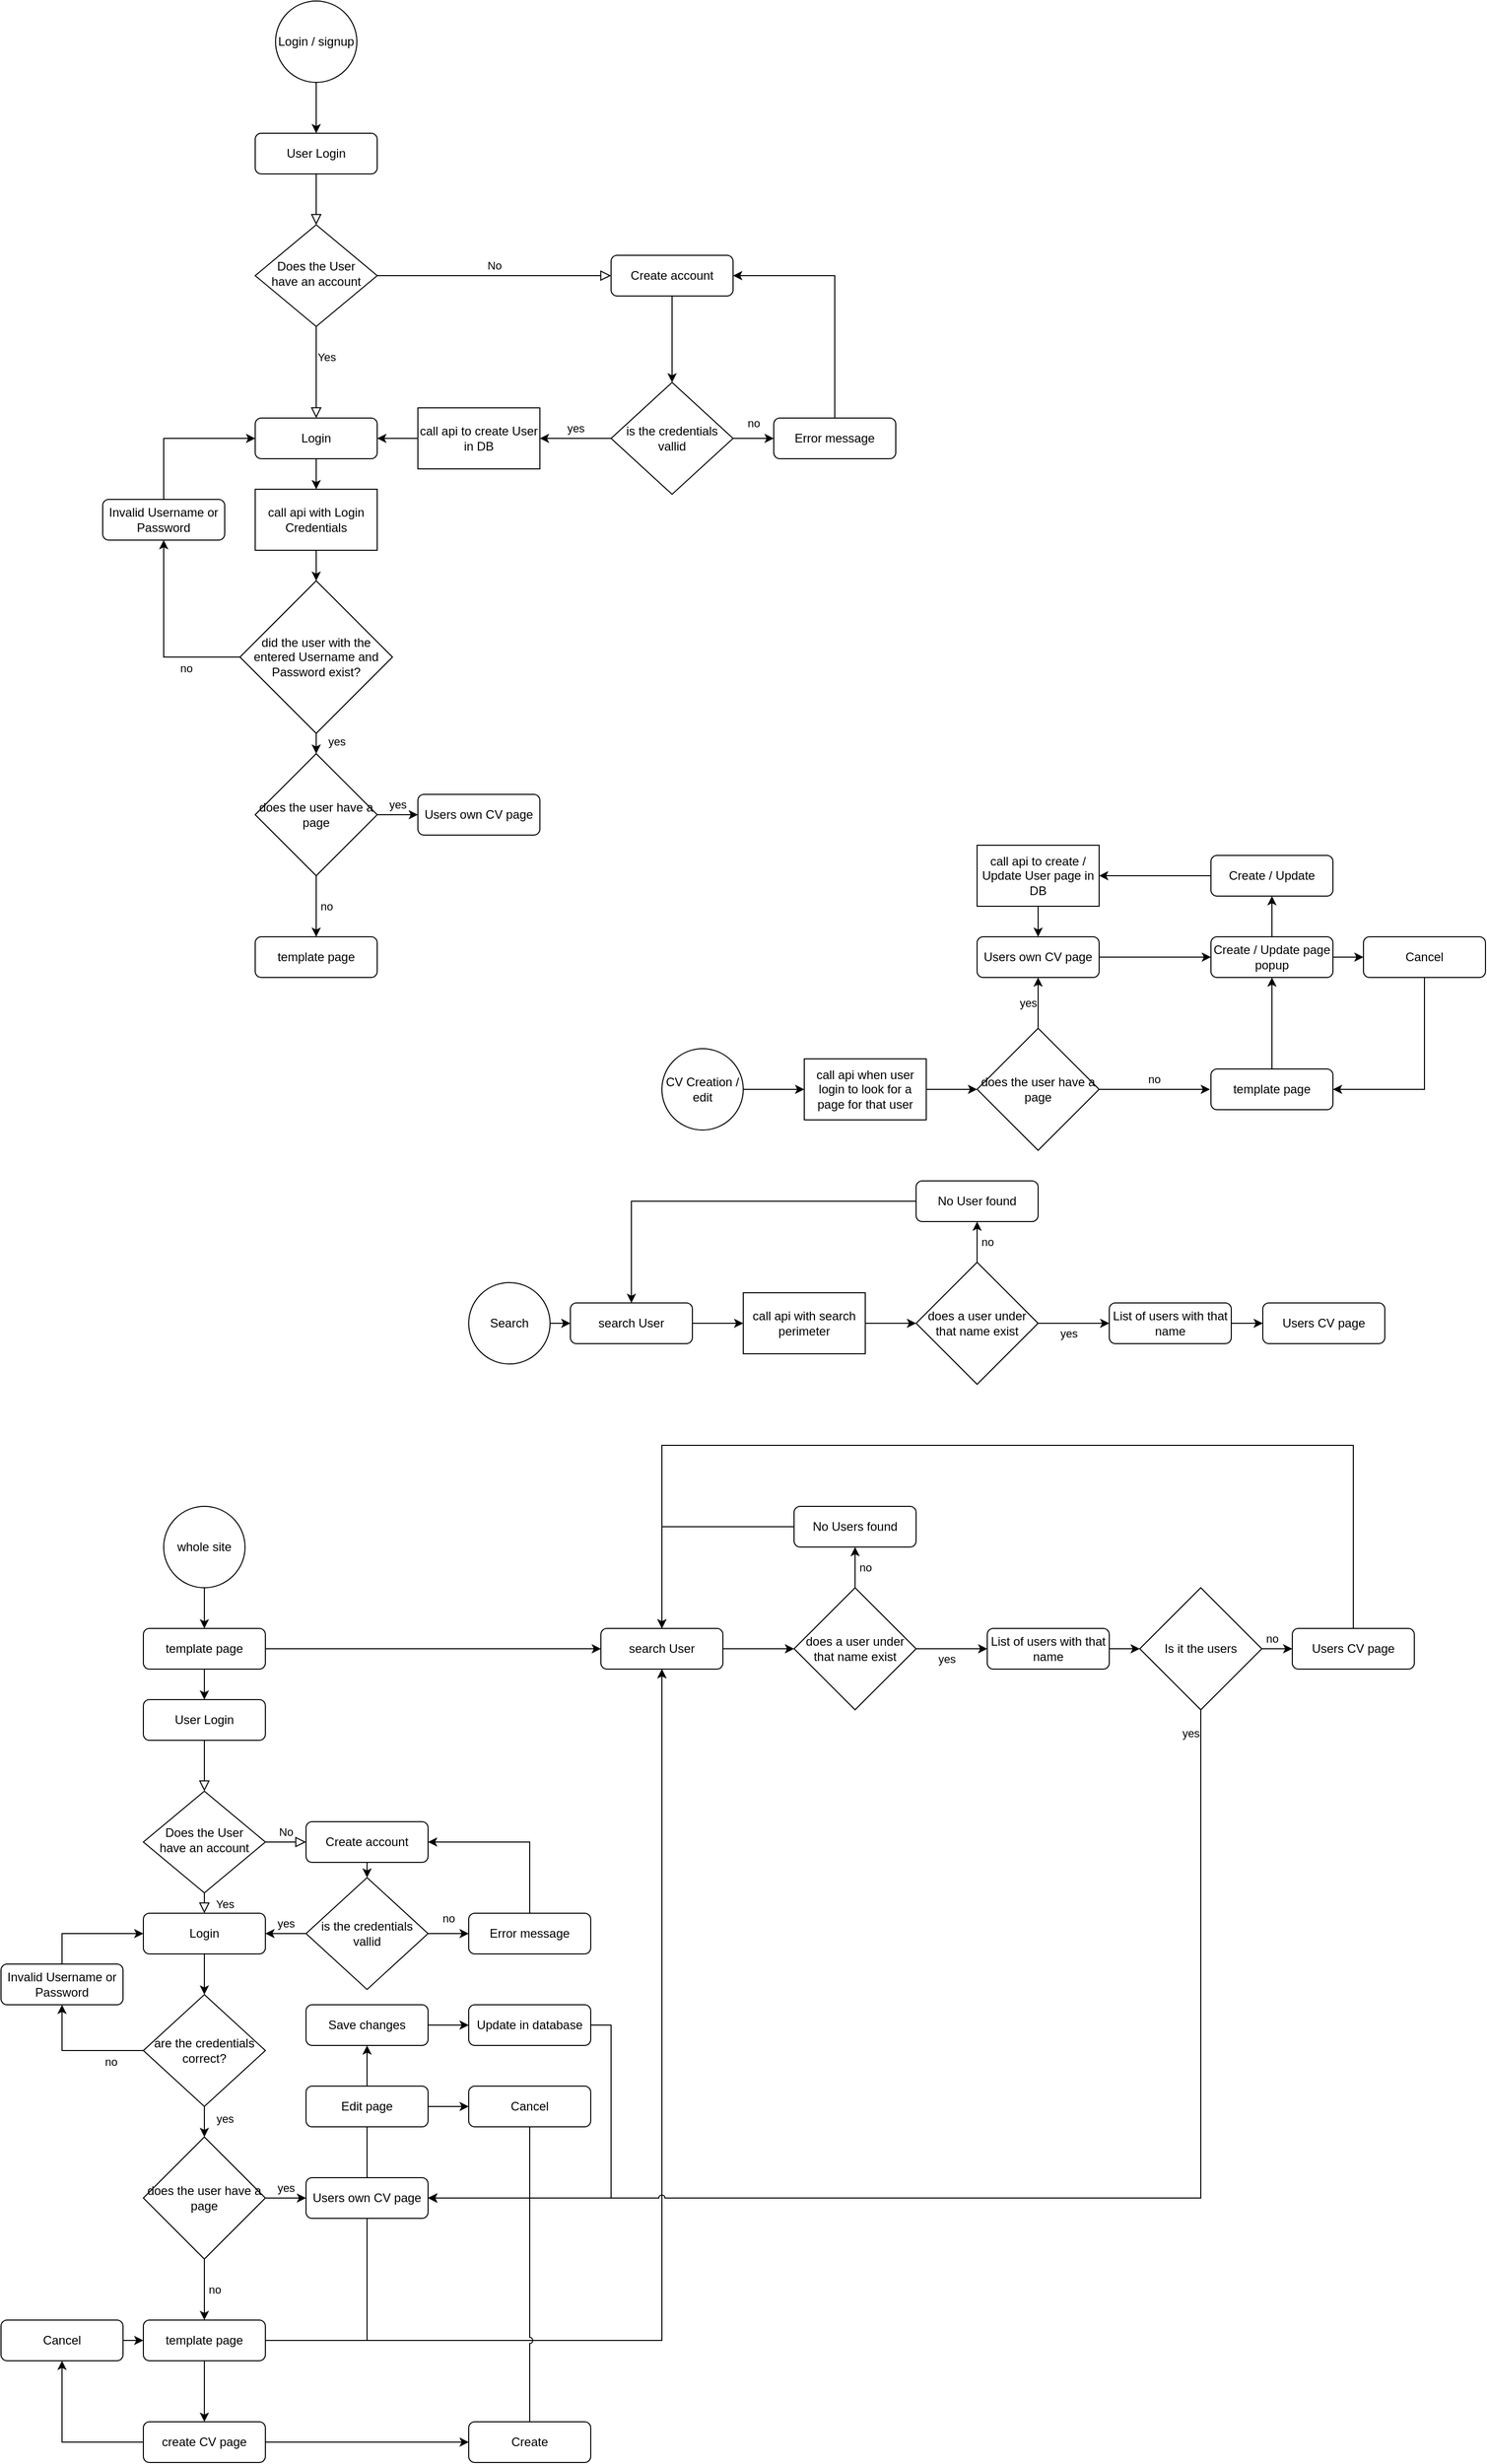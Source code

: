 <mxfile version="24.0.2" type="google">
  <diagram id="C5RBs43oDa-KdzZeNtuy" name="Page-1">
    <mxGraphModel dx="1211" dy="3004" grid="1" gridSize="10" guides="1" tooltips="1" connect="1" arrows="1" fold="1" page="1" pageScale="1" pageWidth="827" pageHeight="1169" math="0" shadow="0">
      <root>
        <mxCell id="WIyWlLk6GJQsqaUBKTNV-0" />
        <mxCell id="WIyWlLk6GJQsqaUBKTNV-1" parent="WIyWlLk6GJQsqaUBKTNV-0" />
        <mxCell id="WIyWlLk6GJQsqaUBKTNV-2" value="" style="rounded=0;html=1;jettySize=auto;orthogonalLoop=1;fontSize=11;endArrow=block;endFill=0;endSize=8;strokeWidth=1;shadow=0;labelBackgroundColor=none;edgeStyle=orthogonalEdgeStyle;" parent="WIyWlLk6GJQsqaUBKTNV-1" source="WIyWlLk6GJQsqaUBKTNV-3" target="WIyWlLk6GJQsqaUBKTNV-6" edge="1">
          <mxGeometry relative="1" as="geometry" />
        </mxCell>
        <mxCell id="WIyWlLk6GJQsqaUBKTNV-3" value="User Login" style="rounded=1;whiteSpace=wrap;html=1;fontSize=12;glass=0;strokeWidth=1;shadow=0;" parent="WIyWlLk6GJQsqaUBKTNV-1" vertex="1">
          <mxGeometry x="160" y="80" width="120" height="40" as="geometry" />
        </mxCell>
        <mxCell id="WIyWlLk6GJQsqaUBKTNV-4" value="Yes" style="rounded=0;html=1;jettySize=auto;orthogonalLoop=1;fontSize=11;endArrow=block;endFill=0;endSize=8;strokeWidth=1;shadow=0;labelBackgroundColor=none;edgeStyle=orthogonalEdgeStyle;" parent="WIyWlLk6GJQsqaUBKTNV-1" source="WIyWlLk6GJQsqaUBKTNV-6" edge="1">
          <mxGeometry y="20" relative="1" as="geometry">
            <mxPoint as="offset" />
            <mxPoint x="220" y="290" as="targetPoint" />
          </mxGeometry>
        </mxCell>
        <mxCell id="WIyWlLk6GJQsqaUBKTNV-5" value="No" style="edgeStyle=orthogonalEdgeStyle;rounded=0;html=1;jettySize=auto;orthogonalLoop=1;fontSize=11;endArrow=block;endFill=0;endSize=8;strokeWidth=1;shadow=0;labelBackgroundColor=none;" parent="WIyWlLk6GJQsqaUBKTNV-1" source="WIyWlLk6GJQsqaUBKTNV-6" target="WIyWlLk6GJQsqaUBKTNV-7" edge="1">
          <mxGeometry y="10" relative="1" as="geometry">
            <mxPoint as="offset" />
          </mxGeometry>
        </mxCell>
        <mxCell id="WIyWlLk6GJQsqaUBKTNV-6" value="Does the User&lt;div&gt;have an account&lt;/div&gt;" style="rhombus;whiteSpace=wrap;html=1;shadow=0;fontFamily=Helvetica;fontSize=12;align=center;strokeWidth=1;spacing=6;spacingTop=-4;" parent="WIyWlLk6GJQsqaUBKTNV-1" vertex="1">
          <mxGeometry x="160" y="170" width="120" height="100" as="geometry" />
        </mxCell>
        <mxCell id="yaYKkfdY-jvWyKNpZxuY-5" style="edgeStyle=orthogonalEdgeStyle;rounded=0;orthogonalLoop=1;jettySize=auto;html=1;exitX=0.5;exitY=1;exitDx=0;exitDy=0;entryX=0.5;entryY=0;entryDx=0;entryDy=0;" parent="WIyWlLk6GJQsqaUBKTNV-1" source="WIyWlLk6GJQsqaUBKTNV-7" target="yaYKkfdY-jvWyKNpZxuY-4" edge="1">
          <mxGeometry relative="1" as="geometry" />
        </mxCell>
        <mxCell id="WIyWlLk6GJQsqaUBKTNV-7" value="Create account" style="rounded=1;whiteSpace=wrap;html=1;fontSize=12;glass=0;strokeWidth=1;shadow=0;" parent="WIyWlLk6GJQsqaUBKTNV-1" vertex="1">
          <mxGeometry x="320" y="200" width="120" height="40" as="geometry" />
        </mxCell>
        <mxCell id="-sRBkVnqVRmcKS87IUBA-3" style="edgeStyle=orthogonalEdgeStyle;rounded=0;orthogonalLoop=1;jettySize=auto;html=1;exitX=0.5;exitY=1;exitDx=0;exitDy=0;entryX=0.5;entryY=0;entryDx=0;entryDy=0;" parent="WIyWlLk6GJQsqaUBKTNV-1" source="WIyWlLk6GJQsqaUBKTNV-11" target="-sRBkVnqVRmcKS87IUBA-2" edge="1">
          <mxGeometry relative="1" as="geometry" />
        </mxCell>
        <mxCell id="WIyWlLk6GJQsqaUBKTNV-11" value="Login" style="rounded=1;whiteSpace=wrap;html=1;fontSize=12;glass=0;strokeWidth=1;shadow=0;" parent="WIyWlLk6GJQsqaUBKTNV-1" vertex="1">
          <mxGeometry x="160" y="290" width="120" height="40" as="geometry" />
        </mxCell>
        <mxCell id="-sRBkVnqVRmcKS87IUBA-4" style="edgeStyle=orthogonalEdgeStyle;rounded=0;orthogonalLoop=1;jettySize=auto;html=1;exitX=0;exitY=0.5;exitDx=0;exitDy=0;entryX=0.5;entryY=1;entryDx=0;entryDy=0;" parent="WIyWlLk6GJQsqaUBKTNV-1" source="-sRBkVnqVRmcKS87IUBA-2" target="yaYKkfdY-jvWyKNpZxuY-1" edge="1">
          <mxGeometry relative="1" as="geometry">
            <mxPoint x="110" y="425" as="targetPoint" />
          </mxGeometry>
        </mxCell>
        <mxCell id="yaYKkfdY-jvWyKNpZxuY-0" value="no" style="edgeLabel;html=1;align=center;verticalAlign=middle;resizable=0;points=[];" parent="-sRBkVnqVRmcKS87IUBA-4" connectable="0" vertex="1">
          <mxGeometry x="-0.368" y="-3" relative="1" as="geometry">
            <mxPoint x="7" y="14" as="offset" />
          </mxGeometry>
        </mxCell>
        <mxCell id="yaYKkfdY-jvWyKNpZxuY-10" style="edgeStyle=orthogonalEdgeStyle;rounded=0;orthogonalLoop=1;jettySize=auto;html=1;exitX=0.5;exitY=1;exitDx=0;exitDy=0;entryX=0.5;entryY=0;entryDx=0;entryDy=0;" parent="WIyWlLk6GJQsqaUBKTNV-1" source="-sRBkVnqVRmcKS87IUBA-2" target="yaYKkfdY-jvWyKNpZxuY-9" edge="1">
          <mxGeometry relative="1" as="geometry" />
        </mxCell>
        <mxCell id="yaYKkfdY-jvWyKNpZxuY-11" value="yes" style="edgeLabel;html=1;align=center;verticalAlign=middle;resizable=0;points=[];" parent="yaYKkfdY-jvWyKNpZxuY-10" connectable="0" vertex="1">
          <mxGeometry x="-0.2" y="2" relative="1" as="geometry">
            <mxPoint x="18" as="offset" />
          </mxGeometry>
        </mxCell>
        <mxCell id="-sRBkVnqVRmcKS87IUBA-2" value="are the credentials correct?" style="rhombus;whiteSpace=wrap;html=1;" parent="WIyWlLk6GJQsqaUBKTNV-1" vertex="1">
          <mxGeometry x="160" y="370" width="120" height="110" as="geometry" />
        </mxCell>
        <mxCell id="yaYKkfdY-jvWyKNpZxuY-2" style="edgeStyle=orthogonalEdgeStyle;rounded=0;orthogonalLoop=1;jettySize=auto;html=1;exitX=0.5;exitY=0;exitDx=0;exitDy=0;entryX=0;entryY=0.5;entryDx=0;entryDy=0;" parent="WIyWlLk6GJQsqaUBKTNV-1" source="yaYKkfdY-jvWyKNpZxuY-1" target="WIyWlLk6GJQsqaUBKTNV-11" edge="1">
          <mxGeometry relative="1" as="geometry" />
        </mxCell>
        <mxCell id="yaYKkfdY-jvWyKNpZxuY-1" value="Invalid Username or Password" style="rounded=1;whiteSpace=wrap;html=1;fontSize=12;glass=0;strokeWidth=1;shadow=0;" parent="WIyWlLk6GJQsqaUBKTNV-1" vertex="1">
          <mxGeometry x="20" y="340" width="120" height="40" as="geometry" />
        </mxCell>
        <mxCell id="yaYKkfdY-jvWyKNpZxuY-7" style="edgeStyle=orthogonalEdgeStyle;rounded=0;orthogonalLoop=1;jettySize=auto;html=1;exitX=0.5;exitY=0;exitDx=0;exitDy=0;entryX=1;entryY=0.5;entryDx=0;entryDy=0;" parent="WIyWlLk6GJQsqaUBKTNV-1" source="yaYKkfdY-jvWyKNpZxuY-3" target="WIyWlLk6GJQsqaUBKTNV-7" edge="1">
          <mxGeometry relative="1" as="geometry" />
        </mxCell>
        <mxCell id="yaYKkfdY-jvWyKNpZxuY-3" value="Error message" style="rounded=1;whiteSpace=wrap;html=1;fontSize=12;glass=0;strokeWidth=1;shadow=0;" parent="WIyWlLk6GJQsqaUBKTNV-1" vertex="1">
          <mxGeometry x="480" y="290" width="120" height="40" as="geometry" />
        </mxCell>
        <mxCell id="yaYKkfdY-jvWyKNpZxuY-6" value="no" style="edgeStyle=orthogonalEdgeStyle;rounded=0;orthogonalLoop=1;jettySize=auto;html=1;exitX=1;exitY=0.5;exitDx=0;exitDy=0;entryX=0;entryY=0.5;entryDx=0;entryDy=0;" parent="WIyWlLk6GJQsqaUBKTNV-1" source="yaYKkfdY-jvWyKNpZxuY-4" target="yaYKkfdY-jvWyKNpZxuY-3" edge="1">
          <mxGeometry y="15" relative="1" as="geometry">
            <mxPoint as="offset" />
          </mxGeometry>
        </mxCell>
        <mxCell id="yaYKkfdY-jvWyKNpZxuY-8" value="yes" style="edgeStyle=orthogonalEdgeStyle;rounded=0;orthogonalLoop=1;jettySize=auto;html=1;exitX=0;exitY=0.5;exitDx=0;exitDy=0;entryX=1;entryY=0.5;entryDx=0;entryDy=0;" parent="WIyWlLk6GJQsqaUBKTNV-1" source="yaYKkfdY-jvWyKNpZxuY-4" target="WIyWlLk6GJQsqaUBKTNV-11" edge="1">
          <mxGeometry y="-10" relative="1" as="geometry">
            <mxPoint as="offset" />
          </mxGeometry>
        </mxCell>
        <mxCell id="yaYKkfdY-jvWyKNpZxuY-4" value="is the credentials vallid" style="rhombus;whiteSpace=wrap;html=1;" parent="WIyWlLk6GJQsqaUBKTNV-1" vertex="1">
          <mxGeometry x="320" y="255" width="120" height="110" as="geometry" />
        </mxCell>
        <mxCell id="yaYKkfdY-jvWyKNpZxuY-13" value="no" style="edgeStyle=orthogonalEdgeStyle;rounded=0;orthogonalLoop=1;jettySize=auto;html=1;exitX=0.5;exitY=1;exitDx=0;exitDy=0;entryX=0.5;entryY=0;entryDx=0;entryDy=0;" parent="WIyWlLk6GJQsqaUBKTNV-1" source="yaYKkfdY-jvWyKNpZxuY-9" target="yaYKkfdY-jvWyKNpZxuY-12" edge="1">
          <mxGeometry y="10" relative="1" as="geometry">
            <mxPoint as="offset" />
          </mxGeometry>
        </mxCell>
        <mxCell id="yaYKkfdY-jvWyKNpZxuY-15" value="yes" style="edgeStyle=orthogonalEdgeStyle;rounded=0;orthogonalLoop=1;jettySize=auto;html=1;exitX=1;exitY=0.5;exitDx=0;exitDy=0;entryX=0;entryY=0.5;entryDx=0;entryDy=0;" parent="WIyWlLk6GJQsqaUBKTNV-1" source="yaYKkfdY-jvWyKNpZxuY-9" target="yaYKkfdY-jvWyKNpZxuY-14" edge="1">
          <mxGeometry y="10" relative="1" as="geometry">
            <mxPoint as="offset" />
          </mxGeometry>
        </mxCell>
        <mxCell id="yaYKkfdY-jvWyKNpZxuY-9" value="does the user have a page" style="rhombus;whiteSpace=wrap;html=1;" parent="WIyWlLk6GJQsqaUBKTNV-1" vertex="1">
          <mxGeometry x="160" y="510" width="120" height="120" as="geometry" />
        </mxCell>
        <mxCell id="yaYKkfdY-jvWyKNpZxuY-25" style="edgeStyle=orthogonalEdgeStyle;rounded=0;orthogonalLoop=1;jettySize=auto;html=1;exitX=1;exitY=0.5;exitDx=0;exitDy=0;entryX=0.5;entryY=1;entryDx=0;entryDy=0;" parent="WIyWlLk6GJQsqaUBKTNV-1" source="yaYKkfdY-jvWyKNpZxuY-12" target="yaYKkfdY-jvWyKNpZxuY-18" edge="1">
          <mxGeometry relative="1" as="geometry">
            <mxPoint x="670" y="180" as="targetPoint" />
          </mxGeometry>
        </mxCell>
        <mxCell id="yaYKkfdY-jvWyKNpZxuY-44" style="edgeStyle=orthogonalEdgeStyle;rounded=0;orthogonalLoop=1;jettySize=auto;html=1;exitX=0.5;exitY=1;exitDx=0;exitDy=0;entryX=0.5;entryY=0;entryDx=0;entryDy=0;" parent="WIyWlLk6GJQsqaUBKTNV-1" source="yaYKkfdY-jvWyKNpZxuY-12" target="yaYKkfdY-jvWyKNpZxuY-43" edge="1">
          <mxGeometry relative="1" as="geometry" />
        </mxCell>
        <mxCell id="yaYKkfdY-jvWyKNpZxuY-12" value="template page" style="rounded=1;whiteSpace=wrap;html=1;fontSize=12;glass=0;strokeWidth=1;shadow=0;" parent="WIyWlLk6GJQsqaUBKTNV-1" vertex="1">
          <mxGeometry x="160" y="690" width="120" height="40" as="geometry" />
        </mxCell>
        <mxCell id="yaYKkfdY-jvWyKNpZxuY-26" style="edgeStyle=orthogonalEdgeStyle;rounded=0;orthogonalLoop=1;jettySize=auto;html=1;exitX=0.5;exitY=1;exitDx=0;exitDy=0;entryX=0.5;entryY=1;entryDx=0;entryDy=0;" parent="WIyWlLk6GJQsqaUBKTNV-1" source="yaYKkfdY-jvWyKNpZxuY-14" target="yaYKkfdY-jvWyKNpZxuY-18" edge="1">
          <mxGeometry relative="1" as="geometry">
            <Array as="points">
              <mxPoint x="380" y="710" />
              <mxPoint x="670" y="710" />
            </Array>
          </mxGeometry>
        </mxCell>
        <mxCell id="yaYKkfdY-jvWyKNpZxuY-32" style="edgeStyle=orthogonalEdgeStyle;rounded=0;orthogonalLoop=1;jettySize=auto;html=1;exitX=0.5;exitY=0;exitDx=0;exitDy=0;" parent="WIyWlLk6GJQsqaUBKTNV-1" source="yaYKkfdY-jvWyKNpZxuY-14" edge="1">
          <mxGeometry relative="1" as="geometry">
            <mxPoint x="380" y="490" as="targetPoint" />
          </mxGeometry>
        </mxCell>
        <mxCell id="yaYKkfdY-jvWyKNpZxuY-14" value="Users own CV page" style="rounded=1;whiteSpace=wrap;html=1;fontSize=12;glass=0;strokeWidth=1;shadow=0;" parent="WIyWlLk6GJQsqaUBKTNV-1" vertex="1">
          <mxGeometry x="320" y="550" width="120" height="40" as="geometry" />
        </mxCell>
        <mxCell id="yaYKkfdY-jvWyKNpZxuY-17" style="edgeStyle=orthogonalEdgeStyle;rounded=0;orthogonalLoop=1;jettySize=auto;html=1;exitX=0.5;exitY=1;exitDx=0;exitDy=0;entryX=0.5;entryY=0;entryDx=0;entryDy=0;" parent="WIyWlLk6GJQsqaUBKTNV-1" source="yaYKkfdY-jvWyKNpZxuY-16" target="WIyWlLk6GJQsqaUBKTNV-3" edge="1">
          <mxGeometry relative="1" as="geometry" />
        </mxCell>
        <mxCell id="yaYKkfdY-jvWyKNpZxuY-19" style="edgeStyle=orthogonalEdgeStyle;rounded=0;orthogonalLoop=1;jettySize=auto;html=1;exitX=1;exitY=0.5;exitDx=0;exitDy=0;entryX=0;entryY=0.5;entryDx=0;entryDy=0;" parent="WIyWlLk6GJQsqaUBKTNV-1" source="yaYKkfdY-jvWyKNpZxuY-16" target="yaYKkfdY-jvWyKNpZxuY-18" edge="1">
          <mxGeometry relative="1" as="geometry" />
        </mxCell>
        <mxCell id="yaYKkfdY-jvWyKNpZxuY-16" value="template page" style="rounded=1;whiteSpace=wrap;html=1;fontSize=12;glass=0;strokeWidth=1;shadow=0;" parent="WIyWlLk6GJQsqaUBKTNV-1" vertex="1">
          <mxGeometry x="160" y="10" width="120" height="40" as="geometry" />
        </mxCell>
        <mxCell id="yaYKkfdY-jvWyKNpZxuY-21" style="edgeStyle=orthogonalEdgeStyle;rounded=0;orthogonalLoop=1;jettySize=auto;html=1;exitX=1;exitY=0.5;exitDx=0;exitDy=0;entryX=0;entryY=0.5;entryDx=0;entryDy=0;" parent="WIyWlLk6GJQsqaUBKTNV-1" source="yaYKkfdY-jvWyKNpZxuY-18" target="yaYKkfdY-jvWyKNpZxuY-20" edge="1">
          <mxGeometry relative="1" as="geometry" />
        </mxCell>
        <mxCell id="yaYKkfdY-jvWyKNpZxuY-18" value="search User" style="rounded=1;whiteSpace=wrap;html=1;fontSize=12;glass=0;strokeWidth=1;shadow=0;" parent="WIyWlLk6GJQsqaUBKTNV-1" vertex="1">
          <mxGeometry x="610" y="10" width="120" height="40" as="geometry" />
        </mxCell>
        <mxCell id="yaYKkfdY-jvWyKNpZxuY-23" value="no" style="edgeStyle=orthogonalEdgeStyle;rounded=0;orthogonalLoop=1;jettySize=auto;html=1;exitX=0.5;exitY=0;exitDx=0;exitDy=0;entryX=0.5;entryY=1;entryDx=0;entryDy=0;" parent="WIyWlLk6GJQsqaUBKTNV-1" source="yaYKkfdY-jvWyKNpZxuY-20" target="yaYKkfdY-jvWyKNpZxuY-22" edge="1">
          <mxGeometry y="-10" relative="1" as="geometry">
            <mxPoint as="offset" />
          </mxGeometry>
        </mxCell>
        <mxCell id="yaYKkfdY-jvWyKNpZxuY-28" value="yes" style="edgeStyle=orthogonalEdgeStyle;rounded=0;orthogonalLoop=1;jettySize=auto;html=1;exitX=1;exitY=0.5;exitDx=0;exitDy=0;entryX=0;entryY=0.5;entryDx=0;entryDy=0;" parent="WIyWlLk6GJQsqaUBKTNV-1" source="yaYKkfdY-jvWyKNpZxuY-20" target="yaYKkfdY-jvWyKNpZxuY-27" edge="1">
          <mxGeometry x="-0.143" y="-10" relative="1" as="geometry">
            <mxPoint as="offset" />
          </mxGeometry>
        </mxCell>
        <mxCell id="yaYKkfdY-jvWyKNpZxuY-20" value="does a user under that name exist" style="rhombus;whiteSpace=wrap;html=1;" parent="WIyWlLk6GJQsqaUBKTNV-1" vertex="1">
          <mxGeometry x="800" y="-30" width="120" height="120" as="geometry" />
        </mxCell>
        <mxCell id="yaYKkfdY-jvWyKNpZxuY-24" style="edgeStyle=orthogonalEdgeStyle;rounded=0;orthogonalLoop=1;jettySize=auto;html=1;exitX=0;exitY=0.5;exitDx=0;exitDy=0;entryX=0.5;entryY=0;entryDx=0;entryDy=0;" parent="WIyWlLk6GJQsqaUBKTNV-1" source="yaYKkfdY-jvWyKNpZxuY-22" target="yaYKkfdY-jvWyKNpZxuY-18" edge="1">
          <mxGeometry relative="1" as="geometry" />
        </mxCell>
        <mxCell id="yaYKkfdY-jvWyKNpZxuY-22" value="No Users found" style="rounded=1;whiteSpace=wrap;html=1;fontSize=12;glass=0;strokeWidth=1;shadow=0;" parent="WIyWlLk6GJQsqaUBKTNV-1" vertex="1">
          <mxGeometry x="800" y="-110" width="120" height="40" as="geometry" />
        </mxCell>
        <mxCell id="yaYKkfdY-jvWyKNpZxuY-52" style="edgeStyle=orthogonalEdgeStyle;rounded=0;orthogonalLoop=1;jettySize=auto;html=1;exitX=1;exitY=0.5;exitDx=0;exitDy=0;entryX=0;entryY=0.5;entryDx=0;entryDy=0;" parent="WIyWlLk6GJQsqaUBKTNV-1" source="yaYKkfdY-jvWyKNpZxuY-27" target="yaYKkfdY-jvWyKNpZxuY-51" edge="1">
          <mxGeometry relative="1" as="geometry" />
        </mxCell>
        <mxCell id="yaYKkfdY-jvWyKNpZxuY-27" value="List of users with that name" style="rounded=1;whiteSpace=wrap;html=1;fontSize=12;glass=0;strokeWidth=1;shadow=0;" parent="WIyWlLk6GJQsqaUBKTNV-1" vertex="1">
          <mxGeometry x="990" y="10" width="120" height="40" as="geometry" />
        </mxCell>
        <mxCell id="yaYKkfdY-jvWyKNpZxuY-31" style="edgeStyle=orthogonalEdgeStyle;rounded=0;orthogonalLoop=1;jettySize=auto;html=1;exitX=0.5;exitY=0;exitDx=0;exitDy=0;entryX=0.5;entryY=0;entryDx=0;entryDy=0;" parent="WIyWlLk6GJQsqaUBKTNV-1" source="yaYKkfdY-jvWyKNpZxuY-29" target="yaYKkfdY-jvWyKNpZxuY-18" edge="1">
          <mxGeometry relative="1" as="geometry">
            <Array as="points">
              <mxPoint x="1350" y="-170" />
              <mxPoint x="670" y="-170" />
            </Array>
          </mxGeometry>
        </mxCell>
        <mxCell id="yaYKkfdY-jvWyKNpZxuY-29" value="Users CV page" style="rounded=1;whiteSpace=wrap;html=1;fontSize=12;glass=0;strokeWidth=1;shadow=0;" parent="WIyWlLk6GJQsqaUBKTNV-1" vertex="1">
          <mxGeometry x="1290" y="10" width="120" height="40" as="geometry" />
        </mxCell>
        <mxCell id="yaYKkfdY-jvWyKNpZxuY-35" style="edgeStyle=orthogonalEdgeStyle;rounded=0;orthogonalLoop=1;jettySize=auto;html=1;exitX=0.5;exitY=0;exitDx=0;exitDy=0;entryX=0.5;entryY=1;entryDx=0;entryDy=0;" parent="WIyWlLk6GJQsqaUBKTNV-1" source="yaYKkfdY-jvWyKNpZxuY-33" target="yaYKkfdY-jvWyKNpZxuY-34" edge="1">
          <mxGeometry relative="1" as="geometry" />
        </mxCell>
        <mxCell id="yaYKkfdY-jvWyKNpZxuY-41" style="edgeStyle=orthogonalEdgeStyle;rounded=0;orthogonalLoop=1;jettySize=auto;html=1;exitX=1;exitY=0.5;exitDx=0;exitDy=0;entryX=0;entryY=0.5;entryDx=0;entryDy=0;" parent="WIyWlLk6GJQsqaUBKTNV-1" source="yaYKkfdY-jvWyKNpZxuY-33" target="yaYKkfdY-jvWyKNpZxuY-39" edge="1">
          <mxGeometry relative="1" as="geometry" />
        </mxCell>
        <mxCell id="yaYKkfdY-jvWyKNpZxuY-33" value="Edit page" style="rounded=1;whiteSpace=wrap;html=1;fontSize=12;glass=0;strokeWidth=1;shadow=0;" parent="WIyWlLk6GJQsqaUBKTNV-1" vertex="1">
          <mxGeometry x="320" y="460" width="120" height="40" as="geometry" />
        </mxCell>
        <mxCell id="yaYKkfdY-jvWyKNpZxuY-36" style="edgeStyle=orthogonalEdgeStyle;rounded=0;orthogonalLoop=1;jettySize=auto;html=1;exitX=1;exitY=0.5;exitDx=0;exitDy=0;" parent="WIyWlLk6GJQsqaUBKTNV-1" source="yaYKkfdY-jvWyKNpZxuY-34" edge="1">
          <mxGeometry relative="1" as="geometry">
            <mxPoint x="480" y="400" as="targetPoint" />
          </mxGeometry>
        </mxCell>
        <mxCell id="yaYKkfdY-jvWyKNpZxuY-34" value="Save changes" style="rounded=1;whiteSpace=wrap;html=1;fontSize=12;glass=0;strokeWidth=1;shadow=0;" parent="WIyWlLk6GJQsqaUBKTNV-1" vertex="1">
          <mxGeometry x="320" y="380" width="120" height="40" as="geometry" />
        </mxCell>
        <mxCell id="yaYKkfdY-jvWyKNpZxuY-38" style="edgeStyle=orthogonalEdgeStyle;rounded=0;orthogonalLoop=1;jettySize=auto;html=1;exitX=1;exitY=0.5;exitDx=0;exitDy=0;entryX=1;entryY=0.5;entryDx=0;entryDy=0;" parent="WIyWlLk6GJQsqaUBKTNV-1" source="yaYKkfdY-jvWyKNpZxuY-37" target="yaYKkfdY-jvWyKNpZxuY-14" edge="1">
          <mxGeometry relative="1" as="geometry" />
        </mxCell>
        <mxCell id="yaYKkfdY-jvWyKNpZxuY-37" value="Update in database" style="rounded=1;whiteSpace=wrap;html=1;fontSize=12;glass=0;strokeWidth=1;shadow=0;" parent="WIyWlLk6GJQsqaUBKTNV-1" vertex="1">
          <mxGeometry x="480" y="380" width="120" height="40" as="geometry" />
        </mxCell>
        <mxCell id="yaYKkfdY-jvWyKNpZxuY-42" style="edgeStyle=orthogonalEdgeStyle;rounded=0;orthogonalLoop=1;jettySize=auto;html=1;exitX=0.5;exitY=1;exitDx=0;exitDy=0;entryX=1;entryY=0.5;entryDx=0;entryDy=0;" parent="WIyWlLk6GJQsqaUBKTNV-1" source="yaYKkfdY-jvWyKNpZxuY-39" target="yaYKkfdY-jvWyKNpZxuY-14" edge="1">
          <mxGeometry relative="1" as="geometry" />
        </mxCell>
        <mxCell id="yaYKkfdY-jvWyKNpZxuY-39" value="Cancel" style="rounded=1;whiteSpace=wrap;html=1;fontSize=12;glass=0;strokeWidth=1;shadow=0;" parent="WIyWlLk6GJQsqaUBKTNV-1" vertex="1">
          <mxGeometry x="480" y="460" width="120" height="40" as="geometry" />
        </mxCell>
        <mxCell id="yaYKkfdY-jvWyKNpZxuY-46" style="edgeStyle=orthogonalEdgeStyle;rounded=0;orthogonalLoop=1;jettySize=auto;html=1;exitX=0;exitY=0.5;exitDx=0;exitDy=0;entryX=0.5;entryY=1;entryDx=0;entryDy=0;" parent="WIyWlLk6GJQsqaUBKTNV-1" source="yaYKkfdY-jvWyKNpZxuY-43" target="yaYKkfdY-jvWyKNpZxuY-45" edge="1">
          <mxGeometry relative="1" as="geometry" />
        </mxCell>
        <mxCell id="yaYKkfdY-jvWyKNpZxuY-49" style="edgeStyle=orthogonalEdgeStyle;rounded=0;orthogonalLoop=1;jettySize=auto;html=1;exitX=1;exitY=0.5;exitDx=0;exitDy=0;entryX=0;entryY=0.5;entryDx=0;entryDy=0;" parent="WIyWlLk6GJQsqaUBKTNV-1" source="yaYKkfdY-jvWyKNpZxuY-43" target="yaYKkfdY-jvWyKNpZxuY-48" edge="1">
          <mxGeometry relative="1" as="geometry" />
        </mxCell>
        <mxCell id="yaYKkfdY-jvWyKNpZxuY-43" value="create CV page" style="rounded=1;whiteSpace=wrap;html=1;fontSize=12;glass=0;strokeWidth=1;shadow=0;" parent="WIyWlLk6GJQsqaUBKTNV-1" vertex="1">
          <mxGeometry x="160" y="790" width="120" height="40" as="geometry" />
        </mxCell>
        <mxCell id="yaYKkfdY-jvWyKNpZxuY-47" style="edgeStyle=orthogonalEdgeStyle;rounded=0;orthogonalLoop=1;jettySize=auto;html=1;exitX=1;exitY=0.5;exitDx=0;exitDy=0;entryX=0;entryY=0.5;entryDx=0;entryDy=0;" parent="WIyWlLk6GJQsqaUBKTNV-1" source="yaYKkfdY-jvWyKNpZxuY-45" target="yaYKkfdY-jvWyKNpZxuY-12" edge="1">
          <mxGeometry relative="1" as="geometry" />
        </mxCell>
        <mxCell id="yaYKkfdY-jvWyKNpZxuY-45" value="Cancel" style="rounded=1;whiteSpace=wrap;html=1;fontSize=12;glass=0;strokeWidth=1;shadow=0;" parent="WIyWlLk6GJQsqaUBKTNV-1" vertex="1">
          <mxGeometry x="20" y="690" width="120" height="40" as="geometry" />
        </mxCell>
        <mxCell id="yaYKkfdY-jvWyKNpZxuY-50" style="edgeStyle=orthogonalEdgeStyle;rounded=0;orthogonalLoop=1;jettySize=auto;html=1;exitX=0.5;exitY=0;exitDx=0;exitDy=0;entryX=1;entryY=0.5;entryDx=0;entryDy=0;curved=0;jumpStyle=arc;" parent="WIyWlLk6GJQsqaUBKTNV-1" source="yaYKkfdY-jvWyKNpZxuY-48" target="yaYKkfdY-jvWyKNpZxuY-14" edge="1">
          <mxGeometry relative="1" as="geometry" />
        </mxCell>
        <mxCell id="yaYKkfdY-jvWyKNpZxuY-48" value="Create" style="rounded=1;whiteSpace=wrap;html=1;fontSize=12;glass=0;strokeWidth=1;shadow=0;" parent="WIyWlLk6GJQsqaUBKTNV-1" vertex="1">
          <mxGeometry x="480" y="790" width="120" height="40" as="geometry" />
        </mxCell>
        <mxCell id="yaYKkfdY-jvWyKNpZxuY-53" value="no" style="edgeStyle=orthogonalEdgeStyle;rounded=0;orthogonalLoop=1;jettySize=auto;html=1;exitX=1;exitY=0.5;exitDx=0;exitDy=0;entryX=0;entryY=0.5;entryDx=0;entryDy=0;" parent="WIyWlLk6GJQsqaUBKTNV-1" source="yaYKkfdY-jvWyKNpZxuY-51" target="yaYKkfdY-jvWyKNpZxuY-29" edge="1">
          <mxGeometry x="-0.333" y="10" relative="1" as="geometry">
            <mxPoint as="offset" />
          </mxGeometry>
        </mxCell>
        <mxCell id="yaYKkfdY-jvWyKNpZxuY-54" style="edgeStyle=orthogonalEdgeStyle;rounded=0;orthogonalLoop=1;jettySize=auto;html=1;exitX=0.5;exitY=1;exitDx=0;exitDy=0;entryX=1;entryY=0.5;entryDx=0;entryDy=0;jumpStyle=arc;" parent="WIyWlLk6GJQsqaUBKTNV-1" source="yaYKkfdY-jvWyKNpZxuY-51" target="yaYKkfdY-jvWyKNpZxuY-14" edge="1">
          <mxGeometry relative="1" as="geometry" />
        </mxCell>
        <mxCell id="N3y4UAQbAQ7QxNH8p3J4-0" value="yes" style="edgeLabel;html=1;align=center;verticalAlign=middle;resizable=0;points=[];" parent="yaYKkfdY-jvWyKNpZxuY-54" connectable="0" vertex="1">
          <mxGeometry x="-0.963" y="-4" relative="1" as="geometry">
            <mxPoint x="-6" as="offset" />
          </mxGeometry>
        </mxCell>
        <mxCell id="yaYKkfdY-jvWyKNpZxuY-51" value="Is it the users" style="rhombus;whiteSpace=wrap;html=1;" parent="WIyWlLk6GJQsqaUBKTNV-1" vertex="1">
          <mxGeometry x="1140" y="-30" width="120" height="120" as="geometry" />
        </mxCell>
        <mxCell id="1vSe8MF5YM_5ud1emcCt-1" style="edgeStyle=orthogonalEdgeStyle;rounded=0;orthogonalLoop=1;jettySize=auto;html=1;exitX=0.5;exitY=1;exitDx=0;exitDy=0;entryX=0.5;entryY=0;entryDx=0;entryDy=0;" parent="WIyWlLk6GJQsqaUBKTNV-1" source="1vSe8MF5YM_5ud1emcCt-0" target="yaYKkfdY-jvWyKNpZxuY-16" edge="1">
          <mxGeometry relative="1" as="geometry" />
        </mxCell>
        <mxCell id="1vSe8MF5YM_5ud1emcCt-0" value="whole site" style="ellipse;whiteSpace=wrap;html=1;" parent="WIyWlLk6GJQsqaUBKTNV-1" vertex="1">
          <mxGeometry x="180" y="-110" width="80" height="80" as="geometry" />
        </mxCell>
        <mxCell id="FqBbY4PO7zHGRanGUinU-6" style="edgeStyle=orthogonalEdgeStyle;rounded=0;orthogonalLoop=1;jettySize=auto;html=1;exitX=1;exitY=0.5;exitDx=0;exitDy=0;entryX=0;entryY=0.5;entryDx=0;entryDy=0;" edge="1" parent="WIyWlLk6GJQsqaUBKTNV-1" source="FqBbY4PO7zHGRanGUinU-0" target="FqBbY4PO7zHGRanGUinU-5">
          <mxGeometry relative="1" as="geometry" />
        </mxCell>
        <mxCell id="FqBbY4PO7zHGRanGUinU-0" value="search User" style="rounded=1;whiteSpace=wrap;html=1;fontSize=12;glass=0;strokeWidth=1;shadow=0;" vertex="1" parent="WIyWlLk6GJQsqaUBKTNV-1">
          <mxGeometry x="580" y="-310" width="120" height="40" as="geometry" />
        </mxCell>
        <mxCell id="FqBbY4PO7zHGRanGUinU-2" style="edgeStyle=orthogonalEdgeStyle;rounded=0;orthogonalLoop=1;jettySize=auto;html=1;exitX=1;exitY=0.5;exitDx=0;exitDy=0;entryX=0;entryY=0.5;entryDx=0;entryDy=0;" edge="1" parent="WIyWlLk6GJQsqaUBKTNV-1" source="FqBbY4PO7zHGRanGUinU-1" target="FqBbY4PO7zHGRanGUinU-0">
          <mxGeometry relative="1" as="geometry" />
        </mxCell>
        <mxCell id="FqBbY4PO7zHGRanGUinU-1" value="Search" style="ellipse;whiteSpace=wrap;html=1;" vertex="1" parent="WIyWlLk6GJQsqaUBKTNV-1">
          <mxGeometry x="480" y="-330" width="80" height="80" as="geometry" />
        </mxCell>
        <mxCell id="FqBbY4PO7zHGRanGUinU-7" style="edgeStyle=orthogonalEdgeStyle;rounded=0;orthogonalLoop=1;jettySize=auto;html=1;exitX=1;exitY=0.5;exitDx=0;exitDy=0;entryX=0;entryY=0.5;entryDx=0;entryDy=0;" edge="1" parent="WIyWlLk6GJQsqaUBKTNV-1" source="FqBbY4PO7zHGRanGUinU-5" target="FqBbY4PO7zHGRanGUinU-13">
          <mxGeometry relative="1" as="geometry">
            <mxPoint x="910" y="-240" as="targetPoint" />
          </mxGeometry>
        </mxCell>
        <mxCell id="FqBbY4PO7zHGRanGUinU-5" value="call api with search perimeter" style="rounded=0;whiteSpace=wrap;html=1;" vertex="1" parent="WIyWlLk6GJQsqaUBKTNV-1">
          <mxGeometry x="750" y="-320" width="120" height="60" as="geometry" />
        </mxCell>
        <mxCell id="FqBbY4PO7zHGRanGUinU-10" style="edgeStyle=orthogonalEdgeStyle;rounded=0;orthogonalLoop=1;jettySize=auto;html=1;exitX=0;exitY=0.5;exitDx=0;exitDy=0;entryX=0.5;entryY=0;entryDx=0;entryDy=0;" edge="1" parent="WIyWlLk6GJQsqaUBKTNV-1" source="FqBbY4PO7zHGRanGUinU-14" target="FqBbY4PO7zHGRanGUinU-0">
          <mxGeometry relative="1" as="geometry">
            <mxPoint x="920.0" y="-420" as="sourcePoint" />
          </mxGeometry>
        </mxCell>
        <mxCell id="FqBbY4PO7zHGRanGUinU-11" value="no" style="edgeStyle=orthogonalEdgeStyle;rounded=0;orthogonalLoop=1;jettySize=auto;html=1;exitX=0.5;exitY=0;exitDx=0;exitDy=0;entryX=0.5;entryY=1;entryDx=0;entryDy=0;" edge="1" parent="WIyWlLk6GJQsqaUBKTNV-1" source="FqBbY4PO7zHGRanGUinU-13" target="FqBbY4PO7zHGRanGUinU-14">
          <mxGeometry y="-10" relative="1" as="geometry">
            <mxPoint as="offset" />
          </mxGeometry>
        </mxCell>
        <mxCell id="FqBbY4PO7zHGRanGUinU-12" value="yes" style="edgeStyle=orthogonalEdgeStyle;rounded=0;orthogonalLoop=1;jettySize=auto;html=1;exitX=1;exitY=0.5;exitDx=0;exitDy=0;entryX=0;entryY=0.5;entryDx=0;entryDy=0;" edge="1" parent="WIyWlLk6GJQsqaUBKTNV-1" source="FqBbY4PO7zHGRanGUinU-13" target="FqBbY4PO7zHGRanGUinU-16">
          <mxGeometry x="-0.143" y="-10" relative="1" as="geometry">
            <mxPoint as="offset" />
          </mxGeometry>
        </mxCell>
        <mxCell id="FqBbY4PO7zHGRanGUinU-13" value="does a user under that name exist" style="rhombus;whiteSpace=wrap;html=1;" vertex="1" parent="WIyWlLk6GJQsqaUBKTNV-1">
          <mxGeometry x="920" y="-350" width="120" height="120" as="geometry" />
        </mxCell>
        <mxCell id="FqBbY4PO7zHGRanGUinU-14" value="No User found" style="rounded=1;whiteSpace=wrap;html=1;fontSize=12;glass=0;strokeWidth=1;shadow=0;" vertex="1" parent="WIyWlLk6GJQsqaUBKTNV-1">
          <mxGeometry x="920" y="-430" width="120" height="40" as="geometry" />
        </mxCell>
        <mxCell id="FqBbY4PO7zHGRanGUinU-18" style="edgeStyle=orthogonalEdgeStyle;rounded=0;orthogonalLoop=1;jettySize=auto;html=1;exitX=1;exitY=0.5;exitDx=0;exitDy=0;entryX=0;entryY=0.5;entryDx=0;entryDy=0;" edge="1" parent="WIyWlLk6GJQsqaUBKTNV-1" source="FqBbY4PO7zHGRanGUinU-16" target="FqBbY4PO7zHGRanGUinU-17">
          <mxGeometry relative="1" as="geometry" />
        </mxCell>
        <mxCell id="FqBbY4PO7zHGRanGUinU-16" value="List of users with that name" style="rounded=1;whiteSpace=wrap;html=1;fontSize=12;glass=0;strokeWidth=1;shadow=0;" vertex="1" parent="WIyWlLk6GJQsqaUBKTNV-1">
          <mxGeometry x="1110" y="-310" width="120" height="40" as="geometry" />
        </mxCell>
        <mxCell id="FqBbY4PO7zHGRanGUinU-17" value="Users CV page" style="rounded=1;whiteSpace=wrap;html=1;fontSize=12;glass=0;strokeWidth=1;shadow=0;" vertex="1" parent="WIyWlLk6GJQsqaUBKTNV-1">
          <mxGeometry x="1261" y="-310" width="120" height="40" as="geometry" />
        </mxCell>
        <mxCell id="FqBbY4PO7zHGRanGUinU-19" value="" style="rounded=0;html=1;jettySize=auto;orthogonalLoop=1;fontSize=11;endArrow=block;endFill=0;endSize=8;strokeWidth=1;shadow=0;labelBackgroundColor=none;edgeStyle=orthogonalEdgeStyle;" edge="1" parent="WIyWlLk6GJQsqaUBKTNV-1" source="FqBbY4PO7zHGRanGUinU-20" target="FqBbY4PO7zHGRanGUinU-23">
          <mxGeometry relative="1" as="geometry" />
        </mxCell>
        <mxCell id="FqBbY4PO7zHGRanGUinU-20" value="User Login" style="rounded=1;whiteSpace=wrap;html=1;fontSize=12;glass=0;strokeWidth=1;shadow=0;" vertex="1" parent="WIyWlLk6GJQsqaUBKTNV-1">
          <mxGeometry x="270" y="-1460" width="120" height="40" as="geometry" />
        </mxCell>
        <mxCell id="FqBbY4PO7zHGRanGUinU-21" value="Yes" style="rounded=0;html=1;jettySize=auto;orthogonalLoop=1;fontSize=11;endArrow=block;endFill=0;endSize=8;strokeWidth=1;shadow=0;labelBackgroundColor=none;edgeStyle=orthogonalEdgeStyle;" edge="1" parent="WIyWlLk6GJQsqaUBKTNV-1" source="FqBbY4PO7zHGRanGUinU-23">
          <mxGeometry x="-0.337" y="10" relative="1" as="geometry">
            <mxPoint as="offset" />
            <mxPoint x="330" y="-1180" as="targetPoint" />
          </mxGeometry>
        </mxCell>
        <mxCell id="FqBbY4PO7zHGRanGUinU-22" value="No" style="edgeStyle=orthogonalEdgeStyle;rounded=0;html=1;jettySize=auto;orthogonalLoop=1;fontSize=11;endArrow=block;endFill=0;endSize=8;strokeWidth=1;shadow=0;labelBackgroundColor=none;" edge="1" parent="WIyWlLk6GJQsqaUBKTNV-1" source="FqBbY4PO7zHGRanGUinU-23" target="FqBbY4PO7zHGRanGUinU-25">
          <mxGeometry y="10" relative="1" as="geometry">
            <mxPoint as="offset" />
          </mxGeometry>
        </mxCell>
        <mxCell id="FqBbY4PO7zHGRanGUinU-23" value="Does the User&lt;div&gt;have an account&lt;/div&gt;" style="rhombus;whiteSpace=wrap;html=1;shadow=0;fontFamily=Helvetica;fontSize=12;align=center;strokeWidth=1;spacing=6;spacingTop=-4;" vertex="1" parent="WIyWlLk6GJQsqaUBKTNV-1">
          <mxGeometry x="270" y="-1370" width="120" height="100" as="geometry" />
        </mxCell>
        <mxCell id="FqBbY4PO7zHGRanGUinU-24" style="edgeStyle=orthogonalEdgeStyle;rounded=0;orthogonalLoop=1;jettySize=auto;html=1;exitX=0.5;exitY=1;exitDx=0;exitDy=0;entryX=0.5;entryY=0;entryDx=0;entryDy=0;" edge="1" parent="WIyWlLk6GJQsqaUBKTNV-1" source="FqBbY4PO7zHGRanGUinU-25" target="FqBbY4PO7zHGRanGUinU-39">
          <mxGeometry relative="1" as="geometry">
            <mxPoint x="680" y="-1365" as="targetPoint" />
          </mxGeometry>
        </mxCell>
        <mxCell id="FqBbY4PO7zHGRanGUinU-25" value="Create account" style="rounded=1;whiteSpace=wrap;html=1;fontSize=12;glass=0;strokeWidth=1;shadow=0;" vertex="1" parent="WIyWlLk6GJQsqaUBKTNV-1">
          <mxGeometry x="620" y="-1340" width="120" height="40" as="geometry" />
        </mxCell>
        <mxCell id="FqBbY4PO7zHGRanGUinU-60" style="edgeStyle=orthogonalEdgeStyle;rounded=0;orthogonalLoop=1;jettySize=auto;html=1;exitX=0.5;exitY=1;exitDx=0;exitDy=0;entryX=0.5;entryY=0;entryDx=0;entryDy=0;" edge="1" parent="WIyWlLk6GJQsqaUBKTNV-1" source="FqBbY4PO7zHGRanGUinU-27" target="FqBbY4PO7zHGRanGUinU-59">
          <mxGeometry relative="1" as="geometry" />
        </mxCell>
        <mxCell id="FqBbY4PO7zHGRanGUinU-27" value="Login" style="rounded=1;whiteSpace=wrap;html=1;fontSize=12;glass=0;strokeWidth=1;shadow=0;" vertex="1" parent="WIyWlLk6GJQsqaUBKTNV-1">
          <mxGeometry x="270" y="-1180" width="120" height="40" as="geometry" />
        </mxCell>
        <mxCell id="FqBbY4PO7zHGRanGUinU-28" style="edgeStyle=orthogonalEdgeStyle;rounded=0;orthogonalLoop=1;jettySize=auto;html=1;exitX=0;exitY=0.5;exitDx=0;exitDy=0;entryX=0.5;entryY=1;entryDx=0;entryDy=0;" edge="1" parent="WIyWlLk6GJQsqaUBKTNV-1" source="FqBbY4PO7zHGRanGUinU-32" target="FqBbY4PO7zHGRanGUinU-34">
          <mxGeometry relative="1" as="geometry">
            <mxPoint x="220" y="-1015" as="targetPoint" />
          </mxGeometry>
        </mxCell>
        <mxCell id="FqBbY4PO7zHGRanGUinU-29" value="no" style="edgeLabel;html=1;align=center;verticalAlign=middle;resizable=0;points=[];" connectable="0" vertex="1" parent="FqBbY4PO7zHGRanGUinU-28">
          <mxGeometry x="-0.368" y="-3" relative="1" as="geometry">
            <mxPoint x="7" y="14" as="offset" />
          </mxGeometry>
        </mxCell>
        <mxCell id="FqBbY4PO7zHGRanGUinU-30" style="edgeStyle=orthogonalEdgeStyle;rounded=0;orthogonalLoop=1;jettySize=auto;html=1;exitX=0.5;exitY=1;exitDx=0;exitDy=0;entryX=0.5;entryY=0;entryDx=0;entryDy=0;" edge="1" parent="WIyWlLk6GJQsqaUBKTNV-1" source="FqBbY4PO7zHGRanGUinU-32" target="FqBbY4PO7zHGRanGUinU-42">
          <mxGeometry relative="1" as="geometry">
            <mxPoint x="330" y="-840" as="sourcePoint" />
            <mxPoint x="450" y="-890" as="targetPoint" />
          </mxGeometry>
        </mxCell>
        <mxCell id="FqBbY4PO7zHGRanGUinU-31" value="yes" style="edgeLabel;html=1;align=center;verticalAlign=middle;resizable=0;points=[];" connectable="0" vertex="1" parent="FqBbY4PO7zHGRanGUinU-30">
          <mxGeometry x="-0.2" y="2" relative="1" as="geometry">
            <mxPoint x="18" as="offset" />
          </mxGeometry>
        </mxCell>
        <mxCell id="FqBbY4PO7zHGRanGUinU-32" value="did the user with the entered Username and Password exist?" style="rhombus;whiteSpace=wrap;html=1;" vertex="1" parent="WIyWlLk6GJQsqaUBKTNV-1">
          <mxGeometry x="255" y="-1020" width="150" height="150" as="geometry" />
        </mxCell>
        <mxCell id="FqBbY4PO7zHGRanGUinU-33" style="edgeStyle=orthogonalEdgeStyle;rounded=0;orthogonalLoop=1;jettySize=auto;html=1;exitX=0.5;exitY=0;exitDx=0;exitDy=0;entryX=0;entryY=0.5;entryDx=0;entryDy=0;" edge="1" parent="WIyWlLk6GJQsqaUBKTNV-1" source="FqBbY4PO7zHGRanGUinU-34" target="FqBbY4PO7zHGRanGUinU-27">
          <mxGeometry relative="1" as="geometry" />
        </mxCell>
        <mxCell id="FqBbY4PO7zHGRanGUinU-34" value="Invalid Username or Password" style="rounded=1;whiteSpace=wrap;html=1;fontSize=12;glass=0;strokeWidth=1;shadow=0;" vertex="1" parent="WIyWlLk6GJQsqaUBKTNV-1">
          <mxGeometry x="120" y="-1100" width="120" height="40" as="geometry" />
        </mxCell>
        <mxCell id="FqBbY4PO7zHGRanGUinU-35" style="edgeStyle=orthogonalEdgeStyle;rounded=0;orthogonalLoop=1;jettySize=auto;html=1;exitX=0.5;exitY=0;exitDx=0;exitDy=0;entryX=1;entryY=0.5;entryDx=0;entryDy=0;" edge="1" parent="WIyWlLk6GJQsqaUBKTNV-1" source="FqBbY4PO7zHGRanGUinU-36" target="FqBbY4PO7zHGRanGUinU-25">
          <mxGeometry relative="1" as="geometry" />
        </mxCell>
        <mxCell id="FqBbY4PO7zHGRanGUinU-36" value="Error message" style="rounded=1;whiteSpace=wrap;html=1;fontSize=12;glass=0;strokeWidth=1;shadow=0;" vertex="1" parent="WIyWlLk6GJQsqaUBKTNV-1">
          <mxGeometry x="780" y="-1180" width="120" height="40" as="geometry" />
        </mxCell>
        <mxCell id="FqBbY4PO7zHGRanGUinU-37" value="no" style="edgeStyle=orthogonalEdgeStyle;rounded=0;orthogonalLoop=1;jettySize=auto;html=1;exitX=1;exitY=0.5;exitDx=0;exitDy=0;entryX=0;entryY=0.5;entryDx=0;entryDy=0;" edge="1" parent="WIyWlLk6GJQsqaUBKTNV-1" source="FqBbY4PO7zHGRanGUinU-39" target="FqBbY4PO7zHGRanGUinU-36">
          <mxGeometry y="15" relative="1" as="geometry">
            <mxPoint as="offset" />
          </mxGeometry>
        </mxCell>
        <mxCell id="FqBbY4PO7zHGRanGUinU-38" value="yes" style="edgeStyle=orthogonalEdgeStyle;rounded=0;orthogonalLoop=1;jettySize=auto;html=1;exitX=0;exitY=0.5;exitDx=0;exitDy=0;entryX=1;entryY=0.5;entryDx=0;entryDy=0;" edge="1" parent="WIyWlLk6GJQsqaUBKTNV-1" source="FqBbY4PO7zHGRanGUinU-39" target="FqBbY4PO7zHGRanGUinU-62">
          <mxGeometry y="-10" relative="1" as="geometry">
            <mxPoint as="offset" />
            <mxPoint x="590" y="-1160" as="targetPoint" />
          </mxGeometry>
        </mxCell>
        <mxCell id="FqBbY4PO7zHGRanGUinU-39" value="is the credentials vallid" style="rhombus;whiteSpace=wrap;html=1;" vertex="1" parent="WIyWlLk6GJQsqaUBKTNV-1">
          <mxGeometry x="620" y="-1215" width="120" height="110" as="geometry" />
        </mxCell>
        <mxCell id="FqBbY4PO7zHGRanGUinU-40" value="no" style="edgeStyle=orthogonalEdgeStyle;rounded=0;orthogonalLoop=1;jettySize=auto;html=1;exitX=0.5;exitY=1;exitDx=0;exitDy=0;entryX=0.5;entryY=0;entryDx=0;entryDy=0;" edge="1" parent="WIyWlLk6GJQsqaUBKTNV-1" source="FqBbY4PO7zHGRanGUinU-42" target="FqBbY4PO7zHGRanGUinU-43">
          <mxGeometry y="10" relative="1" as="geometry">
            <mxPoint as="offset" />
          </mxGeometry>
        </mxCell>
        <mxCell id="FqBbY4PO7zHGRanGUinU-41" value="yes" style="edgeStyle=orthogonalEdgeStyle;rounded=0;orthogonalLoop=1;jettySize=auto;html=1;exitX=1;exitY=0.5;exitDx=0;exitDy=0;entryX=0;entryY=0.5;entryDx=0;entryDy=0;" edge="1" parent="WIyWlLk6GJQsqaUBKTNV-1" source="FqBbY4PO7zHGRanGUinU-42" target="FqBbY4PO7zHGRanGUinU-45">
          <mxGeometry y="10" relative="1" as="geometry">
            <mxPoint as="offset" />
          </mxGeometry>
        </mxCell>
        <mxCell id="FqBbY4PO7zHGRanGUinU-42" value="does the user have a page" style="rhombus;whiteSpace=wrap;html=1;" vertex="1" parent="WIyWlLk6GJQsqaUBKTNV-1">
          <mxGeometry x="270" y="-850" width="120" height="120" as="geometry" />
        </mxCell>
        <mxCell id="FqBbY4PO7zHGRanGUinU-43" value="template page" style="rounded=1;whiteSpace=wrap;html=1;fontSize=12;glass=0;strokeWidth=1;shadow=0;" vertex="1" parent="WIyWlLk6GJQsqaUBKTNV-1">
          <mxGeometry x="270" y="-670" width="120" height="40" as="geometry" />
        </mxCell>
        <mxCell id="FqBbY4PO7zHGRanGUinU-45" value="Users own CV page" style="rounded=1;whiteSpace=wrap;html=1;fontSize=12;glass=0;strokeWidth=1;shadow=0;" vertex="1" parent="WIyWlLk6GJQsqaUBKTNV-1">
          <mxGeometry x="430" y="-810" width="120" height="40" as="geometry" />
        </mxCell>
        <mxCell id="FqBbY4PO7zHGRanGUinU-58" style="edgeStyle=orthogonalEdgeStyle;rounded=0;orthogonalLoop=1;jettySize=auto;html=1;exitX=0.5;exitY=1;exitDx=0;exitDy=0;entryX=0.5;entryY=0;entryDx=0;entryDy=0;" edge="1" parent="WIyWlLk6GJQsqaUBKTNV-1" source="FqBbY4PO7zHGRanGUinU-57" target="FqBbY4PO7zHGRanGUinU-20">
          <mxGeometry relative="1" as="geometry" />
        </mxCell>
        <mxCell id="FqBbY4PO7zHGRanGUinU-57" value="Login / signup" style="ellipse;whiteSpace=wrap;html=1;aspect=fixed;" vertex="1" parent="WIyWlLk6GJQsqaUBKTNV-1">
          <mxGeometry x="290" y="-1590" width="80" height="80" as="geometry" />
        </mxCell>
        <mxCell id="FqBbY4PO7zHGRanGUinU-61" style="edgeStyle=orthogonalEdgeStyle;rounded=0;orthogonalLoop=1;jettySize=auto;html=1;exitX=0.5;exitY=1;exitDx=0;exitDy=0;entryX=0.5;entryY=0;entryDx=0;entryDy=0;" edge="1" parent="WIyWlLk6GJQsqaUBKTNV-1" source="FqBbY4PO7zHGRanGUinU-59" target="FqBbY4PO7zHGRanGUinU-32">
          <mxGeometry relative="1" as="geometry" />
        </mxCell>
        <mxCell id="FqBbY4PO7zHGRanGUinU-59" value="call api with Login Credentials" style="rounded=0;whiteSpace=wrap;html=1;" vertex="1" parent="WIyWlLk6GJQsqaUBKTNV-1">
          <mxGeometry x="270" y="-1110" width="120" height="60" as="geometry" />
        </mxCell>
        <mxCell id="FqBbY4PO7zHGRanGUinU-63" style="edgeStyle=orthogonalEdgeStyle;rounded=0;orthogonalLoop=1;jettySize=auto;html=1;exitX=0;exitY=0.5;exitDx=0;exitDy=0;entryX=1;entryY=0.5;entryDx=0;entryDy=0;" edge="1" parent="WIyWlLk6GJQsqaUBKTNV-1" source="FqBbY4PO7zHGRanGUinU-62" target="FqBbY4PO7zHGRanGUinU-27">
          <mxGeometry relative="1" as="geometry" />
        </mxCell>
        <mxCell id="FqBbY4PO7zHGRanGUinU-62" value="call api to create User in DB" style="rounded=0;whiteSpace=wrap;html=1;" vertex="1" parent="WIyWlLk6GJQsqaUBKTNV-1">
          <mxGeometry x="430" y="-1190" width="120" height="60" as="geometry" />
        </mxCell>
        <mxCell id="FqBbY4PO7zHGRanGUinU-86" style="edgeStyle=orthogonalEdgeStyle;rounded=0;orthogonalLoop=1;jettySize=auto;html=1;exitX=1;exitY=0.5;exitDx=0;exitDy=0;entryX=0;entryY=0.5;entryDx=0;entryDy=0;" edge="1" parent="WIyWlLk6GJQsqaUBKTNV-1" source="FqBbY4PO7zHGRanGUinU-67" target="FqBbY4PO7zHGRanGUinU-85">
          <mxGeometry relative="1" as="geometry" />
        </mxCell>
        <mxCell id="FqBbY4PO7zHGRanGUinU-67" value="CV Creation / edit" style="ellipse;whiteSpace=wrap;html=1;" vertex="1" parent="WIyWlLk6GJQsqaUBKTNV-1">
          <mxGeometry x="670" y="-560" width="80" height="80" as="geometry" />
        </mxCell>
        <mxCell id="FqBbY4PO7zHGRanGUinU-81" value="no" style="edgeStyle=orthogonalEdgeStyle;rounded=0;orthogonalLoop=1;jettySize=auto;html=1;exitX=1;exitY=0.5;exitDx=0;exitDy=0;entryX=0;entryY=0.5;entryDx=0;entryDy=0;" edge="1" parent="WIyWlLk6GJQsqaUBKTNV-1">
          <mxGeometry y="-10" relative="1" as="geometry">
            <mxPoint x="1209" y="-520" as="targetPoint" />
            <mxPoint x="1099" y="-520" as="sourcePoint" />
            <mxPoint y="-20" as="offset" />
          </mxGeometry>
        </mxCell>
        <mxCell id="FqBbY4PO7zHGRanGUinU-79" value="does the user have a page" style="rhombus;whiteSpace=wrap;html=1;" vertex="1" parent="WIyWlLk6GJQsqaUBKTNV-1">
          <mxGeometry x="980" y="-580" width="120" height="120" as="geometry" />
        </mxCell>
        <mxCell id="FqBbY4PO7zHGRanGUinU-89" style="edgeStyle=orthogonalEdgeStyle;rounded=0;orthogonalLoop=1;jettySize=auto;html=1;exitX=0.5;exitY=0;exitDx=0;exitDy=0;entryX=0.5;entryY=1;entryDx=0;entryDy=0;" edge="1" parent="WIyWlLk6GJQsqaUBKTNV-1" source="FqBbY4PO7zHGRanGUinU-82" target="FqBbY4PO7zHGRanGUinU-88">
          <mxGeometry relative="1" as="geometry" />
        </mxCell>
        <mxCell id="FqBbY4PO7zHGRanGUinU-82" value="template page" style="rounded=1;whiteSpace=wrap;html=1;fontSize=12;glass=0;strokeWidth=1;shadow=0;" vertex="1" parent="WIyWlLk6GJQsqaUBKTNV-1">
          <mxGeometry x="1210" y="-540" width="120" height="40" as="geometry" />
        </mxCell>
        <mxCell id="FqBbY4PO7zHGRanGUinU-83" value="yes" style="edgeStyle=orthogonalEdgeStyle;rounded=0;orthogonalLoop=1;jettySize=auto;html=1;exitX=0.5;exitY=0;exitDx=0;exitDy=0;entryX=0.5;entryY=1;entryDx=0;entryDy=0;" edge="1" parent="WIyWlLk6GJQsqaUBKTNV-1" target="FqBbY4PO7zHGRanGUinU-84" source="FqBbY4PO7zHGRanGUinU-79">
          <mxGeometry y="10" relative="1" as="geometry">
            <mxPoint as="offset" />
            <mxPoint x="940" y="-650" as="sourcePoint" />
          </mxGeometry>
        </mxCell>
        <mxCell id="FqBbY4PO7zHGRanGUinU-101" style="edgeStyle=orthogonalEdgeStyle;rounded=0;orthogonalLoop=1;jettySize=auto;html=1;exitX=1;exitY=0.5;exitDx=0;exitDy=0;entryX=0;entryY=0.5;entryDx=0;entryDy=0;" edge="1" parent="WIyWlLk6GJQsqaUBKTNV-1" source="FqBbY4PO7zHGRanGUinU-84" target="FqBbY4PO7zHGRanGUinU-88">
          <mxGeometry relative="1" as="geometry" />
        </mxCell>
        <mxCell id="FqBbY4PO7zHGRanGUinU-84" value="Users own CV page" style="rounded=1;whiteSpace=wrap;html=1;fontSize=12;glass=0;strokeWidth=1;shadow=0;" vertex="1" parent="WIyWlLk6GJQsqaUBKTNV-1">
          <mxGeometry x="980" y="-670" width="120" height="40" as="geometry" />
        </mxCell>
        <mxCell id="FqBbY4PO7zHGRanGUinU-87" style="edgeStyle=orthogonalEdgeStyle;rounded=0;orthogonalLoop=1;jettySize=auto;html=1;exitX=1;exitY=0.5;exitDx=0;exitDy=0;entryX=0;entryY=0.5;entryDx=0;entryDy=0;" edge="1" parent="WIyWlLk6GJQsqaUBKTNV-1" source="FqBbY4PO7zHGRanGUinU-85" target="FqBbY4PO7zHGRanGUinU-79">
          <mxGeometry relative="1" as="geometry" />
        </mxCell>
        <mxCell id="FqBbY4PO7zHGRanGUinU-85" value="call api when user login to look for a page for that user" style="rounded=0;whiteSpace=wrap;html=1;" vertex="1" parent="WIyWlLk6GJQsqaUBKTNV-1">
          <mxGeometry x="810" y="-550" width="120" height="60" as="geometry" />
        </mxCell>
        <mxCell id="FqBbY4PO7zHGRanGUinU-93" style="edgeStyle=orthogonalEdgeStyle;rounded=0;orthogonalLoop=1;jettySize=auto;html=1;exitX=1;exitY=0.5;exitDx=0;exitDy=0;entryX=0;entryY=0.5;entryDx=0;entryDy=0;" edge="1" parent="WIyWlLk6GJQsqaUBKTNV-1" source="FqBbY4PO7zHGRanGUinU-88" target="FqBbY4PO7zHGRanGUinU-92">
          <mxGeometry relative="1" as="geometry" />
        </mxCell>
        <mxCell id="FqBbY4PO7zHGRanGUinU-95" style="edgeStyle=orthogonalEdgeStyle;rounded=0;orthogonalLoop=1;jettySize=auto;html=1;exitX=0.5;exitY=0;exitDx=0;exitDy=0;entryX=0.5;entryY=1;entryDx=0;entryDy=0;" edge="1" parent="WIyWlLk6GJQsqaUBKTNV-1" source="FqBbY4PO7zHGRanGUinU-88" target="FqBbY4PO7zHGRanGUinU-91">
          <mxGeometry relative="1" as="geometry" />
        </mxCell>
        <mxCell id="FqBbY4PO7zHGRanGUinU-88" value="Create / Update page popup" style="rounded=1;whiteSpace=wrap;html=1;fontSize=12;glass=0;strokeWidth=1;shadow=0;" vertex="1" parent="WIyWlLk6GJQsqaUBKTNV-1">
          <mxGeometry x="1210" y="-670" width="120" height="40" as="geometry" />
        </mxCell>
        <mxCell id="FqBbY4PO7zHGRanGUinU-97" style="edgeStyle=orthogonalEdgeStyle;rounded=0;orthogonalLoop=1;jettySize=auto;html=1;exitX=0;exitY=0.5;exitDx=0;exitDy=0;entryX=1;entryY=0.5;entryDx=0;entryDy=0;" edge="1" parent="WIyWlLk6GJQsqaUBKTNV-1" source="FqBbY4PO7zHGRanGUinU-91" target="FqBbY4PO7zHGRanGUinU-96">
          <mxGeometry relative="1" as="geometry" />
        </mxCell>
        <mxCell id="FqBbY4PO7zHGRanGUinU-91" value="Create / Update" style="rounded=1;whiteSpace=wrap;html=1;fontSize=12;glass=0;strokeWidth=1;shadow=0;" vertex="1" parent="WIyWlLk6GJQsqaUBKTNV-1">
          <mxGeometry x="1210" y="-750" width="120" height="40" as="geometry" />
        </mxCell>
        <mxCell id="FqBbY4PO7zHGRanGUinU-94" style="edgeStyle=orthogonalEdgeStyle;rounded=0;orthogonalLoop=1;jettySize=auto;html=1;exitX=0.5;exitY=1;exitDx=0;exitDy=0;entryX=1;entryY=0.5;entryDx=0;entryDy=0;" edge="1" parent="WIyWlLk6GJQsqaUBKTNV-1" source="FqBbY4PO7zHGRanGUinU-92" target="FqBbY4PO7zHGRanGUinU-82">
          <mxGeometry relative="1" as="geometry" />
        </mxCell>
        <mxCell id="FqBbY4PO7zHGRanGUinU-92" value="Cancel" style="rounded=1;whiteSpace=wrap;html=1;fontSize=12;glass=0;strokeWidth=1;shadow=0;" vertex="1" parent="WIyWlLk6GJQsqaUBKTNV-1">
          <mxGeometry x="1360" y="-670" width="120" height="40" as="geometry" />
        </mxCell>
        <mxCell id="FqBbY4PO7zHGRanGUinU-98" style="edgeStyle=orthogonalEdgeStyle;rounded=0;orthogonalLoop=1;jettySize=auto;html=1;exitX=0.5;exitY=1;exitDx=0;exitDy=0;entryX=0.5;entryY=0;entryDx=0;entryDy=0;" edge="1" parent="WIyWlLk6GJQsqaUBKTNV-1" source="FqBbY4PO7zHGRanGUinU-96" target="FqBbY4PO7zHGRanGUinU-84">
          <mxGeometry relative="1" as="geometry" />
        </mxCell>
        <mxCell id="FqBbY4PO7zHGRanGUinU-96" value="call api to create / Update User page in DB" style="rounded=0;whiteSpace=wrap;html=1;" vertex="1" parent="WIyWlLk6GJQsqaUBKTNV-1">
          <mxGeometry x="980" y="-760" width="120" height="60" as="geometry" />
        </mxCell>
      </root>
    </mxGraphModel>
  </diagram>
</mxfile>
